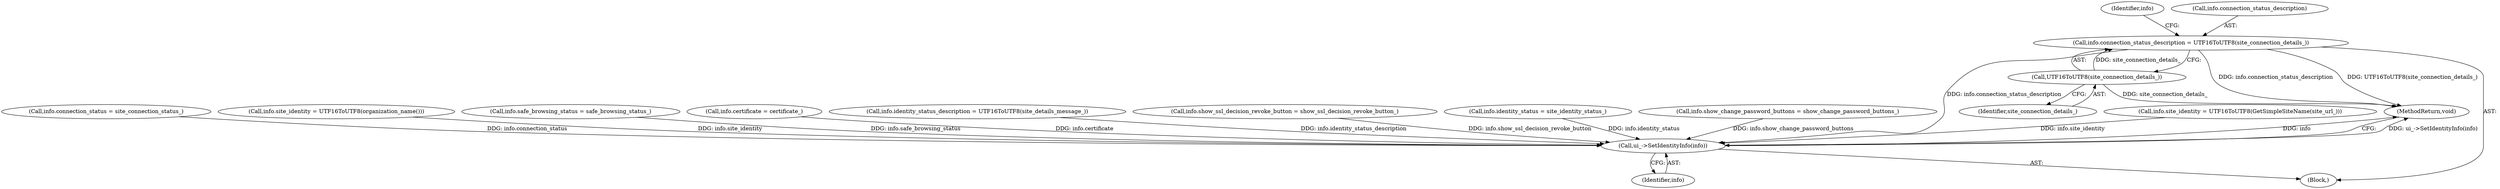 digraph "0_Chrome_7cde8513c12a6e8ec5d1d1eb1cfd078d9adad3ef_3@API" {
"1000132" [label="(Call,info.connection_status_description = UTF16ToUTF8(site_connection_details_))"];
"1000136" [label="(Call,UTF16ToUTF8(site_connection_details_))"];
"1000169" [label="(Call,ui_->SetIdentityInfo(info))"];
"1000120" [label="(Call,info.site_identity = UTF16ToUTF8(GetSimpleSiteName(site_url_)))"];
"1000137" [label="(Identifier,site_connection_details_)"];
"1000101" [label="(Block,)"];
"1000127" [label="(Call,info.connection_status = site_connection_status_)"];
"1000113" [label="(Call,info.site_identity = UTF16ToUTF8(organization_name()))"];
"1000136" [label="(Call,UTF16ToUTF8(site_connection_details_))"];
"1000143" [label="(Call,info.safe_browsing_status = safe_browsing_status_)"];
"1000171" [label="(MethodReturn,void)"];
"1000169" [label="(Call,ui_->SetIdentityInfo(info))"];
"1000140" [label="(Identifier,info)"];
"1000132" [label="(Call,info.connection_status_description = UTF16ToUTF8(site_connection_details_))"];
"1000154" [label="(Call,info.certificate = certificate_)"];
"1000148" [label="(Call,info.identity_status_description = UTF16ToUTF8(site_details_message_))"];
"1000133" [label="(Call,info.connection_status_description)"];
"1000159" [label="(Call,info.show_ssl_decision_revoke_button = show_ssl_decision_revoke_button_)"];
"1000138" [label="(Call,info.identity_status = site_identity_status_)"];
"1000164" [label="(Call,info.show_change_password_buttons = show_change_password_buttons_)"];
"1000170" [label="(Identifier,info)"];
"1000132" -> "1000101"  [label="AST: "];
"1000132" -> "1000136"  [label="CFG: "];
"1000133" -> "1000132"  [label="AST: "];
"1000136" -> "1000132"  [label="AST: "];
"1000140" -> "1000132"  [label="CFG: "];
"1000132" -> "1000171"  [label="DDG: info.connection_status_description"];
"1000132" -> "1000171"  [label="DDG: UTF16ToUTF8(site_connection_details_)"];
"1000136" -> "1000132"  [label="DDG: site_connection_details_"];
"1000132" -> "1000169"  [label="DDG: info.connection_status_description"];
"1000136" -> "1000137"  [label="CFG: "];
"1000137" -> "1000136"  [label="AST: "];
"1000136" -> "1000171"  [label="DDG: site_connection_details_"];
"1000169" -> "1000101"  [label="AST: "];
"1000169" -> "1000170"  [label="CFG: "];
"1000170" -> "1000169"  [label="AST: "];
"1000171" -> "1000169"  [label="CFG: "];
"1000169" -> "1000171"  [label="DDG: ui_->SetIdentityInfo(info)"];
"1000169" -> "1000171"  [label="DDG: info"];
"1000138" -> "1000169"  [label="DDG: info.identity_status"];
"1000120" -> "1000169"  [label="DDG: info.site_identity"];
"1000148" -> "1000169"  [label="DDG: info.identity_status_description"];
"1000127" -> "1000169"  [label="DDG: info.connection_status"];
"1000164" -> "1000169"  [label="DDG: info.show_change_password_buttons"];
"1000113" -> "1000169"  [label="DDG: info.site_identity"];
"1000159" -> "1000169"  [label="DDG: info.show_ssl_decision_revoke_button"];
"1000154" -> "1000169"  [label="DDG: info.certificate"];
"1000143" -> "1000169"  [label="DDG: info.safe_browsing_status"];
}

